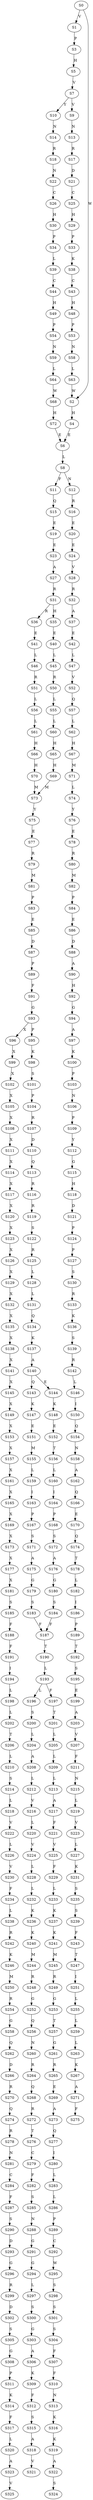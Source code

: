 strict digraph  {
	S0 -> S1 [ label = V ];
	S0 -> S2 [ label = W ];
	S1 -> S3 [ label = P ];
	S2 -> S4 [ label = H ];
	S3 -> S5 [ label = H ];
	S4 -> S6 [ label = E ];
	S5 -> S7 [ label = V ];
	S6 -> S8 [ label = L ];
	S7 -> S9 [ label = V ];
	S7 -> S10 [ label = Y ];
	S8 -> S11 [ label = F ];
	S8 -> S12 [ label = N ];
	S9 -> S13 [ label = N ];
	S10 -> S14 [ label = N ];
	S11 -> S15 [ label = Q ];
	S12 -> S16 [ label = R ];
	S13 -> S17 [ label = R ];
	S14 -> S18 [ label = R ];
	S15 -> S19 [ label = E ];
	S16 -> S20 [ label = E ];
	S17 -> S21 [ label = D ];
	S18 -> S22 [ label = N ];
	S19 -> S23 [ label = E ];
	S20 -> S24 [ label = E ];
	S21 -> S25 [ label = C ];
	S22 -> S26 [ label = C ];
	S23 -> S27 [ label = A ];
	S24 -> S28 [ label = V ];
	S25 -> S29 [ label = H ];
	S26 -> S30 [ label = H ];
	S27 -> S31 [ label = R ];
	S28 -> S32 [ label = R ];
	S29 -> S33 [ label = P ];
	S30 -> S34 [ label = P ];
	S31 -> S35 [ label = H ];
	S31 -> S36 [ label = R ];
	S32 -> S37 [ label = A ];
	S33 -> S38 [ label = K ];
	S34 -> S39 [ label = L ];
	S35 -> S40 [ label = E ];
	S36 -> S41 [ label = E ];
	S37 -> S42 [ label = E ];
	S38 -> S43 [ label = C ];
	S39 -> S44 [ label = C ];
	S40 -> S45 [ label = L ];
	S41 -> S46 [ label = L ];
	S42 -> S47 [ label = L ];
	S43 -> S48 [ label = H ];
	S44 -> S49 [ label = H ];
	S45 -> S50 [ label = R ];
	S46 -> S51 [ label = R ];
	S47 -> S52 [ label = V ];
	S48 -> S53 [ label = P ];
	S49 -> S54 [ label = P ];
	S50 -> S55 [ label = L ];
	S51 -> S56 [ label = L ];
	S52 -> S57 [ label = Q ];
	S53 -> S58 [ label = N ];
	S54 -> S59 [ label = N ];
	S55 -> S60 [ label = L ];
	S56 -> S61 [ label = L ];
	S57 -> S62 [ label = L ];
	S58 -> S63 [ label = L ];
	S59 -> S64 [ label = L ];
	S60 -> S65 [ label = H ];
	S61 -> S66 [ label = H ];
	S62 -> S67 [ label = H ];
	S63 -> S2 [ label = W ];
	S64 -> S68 [ label = W ];
	S65 -> S69 [ label = H ];
	S66 -> S70 [ label = H ];
	S67 -> S71 [ label = M ];
	S68 -> S72 [ label = H ];
	S69 -> S73 [ label = M ];
	S70 -> S73 [ label = M ];
	S71 -> S74 [ label = L ];
	S72 -> S6 [ label = E ];
	S73 -> S75 [ label = Y ];
	S74 -> S76 [ label = Y ];
	S75 -> S77 [ label = E ];
	S76 -> S78 [ label = E ];
	S77 -> S79 [ label = R ];
	S78 -> S80 [ label = R ];
	S79 -> S81 [ label = M ];
	S80 -> S82 [ label = M ];
	S81 -> S83 [ label = P ];
	S82 -> S84 [ label = P ];
	S83 -> S85 [ label = E ];
	S84 -> S86 [ label = E ];
	S85 -> S87 [ label = D ];
	S86 -> S88 [ label = D ];
	S87 -> S89 [ label = P ];
	S88 -> S90 [ label = A ];
	S89 -> S91 [ label = F ];
	S90 -> S92 [ label = H ];
	S91 -> S93 [ label = G ];
	S92 -> S94 [ label = G ];
	S93 -> S95 [ label = P ];
	S93 -> S96 [ label = X ];
	S94 -> S97 [ label = A ];
	S95 -> S98 [ label = K ];
	S96 -> S99 [ label = X ];
	S97 -> S100 [ label = K ];
	S98 -> S101 [ label = S ];
	S99 -> S102 [ label = X ];
	S100 -> S103 [ label = P ];
	S101 -> S104 [ label = P ];
	S102 -> S105 [ label = X ];
	S103 -> S106 [ label = N ];
	S104 -> S107 [ label = R ];
	S105 -> S108 [ label = X ];
	S106 -> S109 [ label = P ];
	S107 -> S110 [ label = D ];
	S108 -> S111 [ label = X ];
	S109 -> S112 [ label = Y ];
	S110 -> S113 [ label = Q ];
	S111 -> S114 [ label = X ];
	S112 -> S115 [ label = G ];
	S113 -> S116 [ label = R ];
	S114 -> S117 [ label = X ];
	S115 -> S118 [ label = H ];
	S116 -> S119 [ label = R ];
	S117 -> S120 [ label = X ];
	S118 -> S121 [ label = D ];
	S119 -> S122 [ label = S ];
	S120 -> S123 [ label = X ];
	S121 -> S124 [ label = P ];
	S122 -> S125 [ label = R ];
	S123 -> S126 [ label = X ];
	S124 -> S127 [ label = P ];
	S125 -> S128 [ label = L ];
	S126 -> S129 [ label = X ];
	S127 -> S130 [ label = S ];
	S128 -> S131 [ label = L ];
	S129 -> S132 [ label = X ];
	S130 -> S133 [ label = R ];
	S131 -> S134 [ label = Q ];
	S132 -> S135 [ label = X ];
	S133 -> S136 [ label = K ];
	S134 -> S137 [ label = K ];
	S135 -> S138 [ label = X ];
	S136 -> S139 [ label = S ];
	S137 -> S140 [ label = A ];
	S138 -> S141 [ label = X ];
	S139 -> S142 [ label = R ];
	S140 -> S143 [ label = Q ];
	S140 -> S144 [ label = E ];
	S141 -> S145 [ label = X ];
	S142 -> S146 [ label = L ];
	S143 -> S147 [ label = K ];
	S144 -> S148 [ label = K ];
	S145 -> S149 [ label = X ];
	S146 -> S150 [ label = I ];
	S147 -> S151 [ label = E ];
	S148 -> S152 [ label = E ];
	S149 -> S153 [ label = X ];
	S150 -> S154 [ label = Q ];
	S151 -> S155 [ label = M ];
	S152 -> S156 [ label = T ];
	S153 -> S157 [ label = X ];
	S154 -> S158 [ label = N ];
	S155 -> S159 [ label = L ];
	S156 -> S160 [ label = L ];
	S157 -> S161 [ label = X ];
	S158 -> S162 [ label = A ];
	S159 -> S163 [ label = I ];
	S160 -> S164 [ label = I ];
	S161 -> S165 [ label = X ];
	S162 -> S166 [ label = Q ];
	S163 -> S167 [ label = P ];
	S164 -> S168 [ label = P ];
	S165 -> S169 [ label = X ];
	S166 -> S170 [ label = E ];
	S167 -> S171 [ label = S ];
	S168 -> S172 [ label = S ];
	S169 -> S173 [ label = X ];
	S170 -> S174 [ label = Q ];
	S171 -> S175 [ label = A ];
	S172 -> S176 [ label = A ];
	S173 -> S177 [ label = X ];
	S174 -> S178 [ label = T ];
	S175 -> S179 [ label = G ];
	S176 -> S180 [ label = G ];
	S177 -> S181 [ label = X ];
	S178 -> S182 [ label = L ];
	S179 -> S183 [ label = S ];
	S180 -> S184 [ label = S ];
	S181 -> S185 [ label = S ];
	S182 -> S186 [ label = I ];
	S183 -> S187 [ label = F ];
	S184 -> S187 [ label = F ];
	S185 -> S188 [ label = F ];
	S186 -> S189 [ label = P ];
	S187 -> S190 [ label = T ];
	S188 -> S191 [ label = F ];
	S189 -> S192 [ label = T ];
	S190 -> S193 [ label = L ];
	S191 -> S194 [ label = I ];
	S192 -> S195 [ label = S ];
	S193 -> S196 [ label = L ];
	S193 -> S197 [ label = F ];
	S194 -> S198 [ label = L ];
	S195 -> S199 [ label = E ];
	S196 -> S200 [ label = S ];
	S197 -> S201 [ label = T ];
	S198 -> S202 [ label = L ];
	S199 -> S203 [ label = A ];
	S200 -> S204 [ label = L ];
	S201 -> S205 [ label = L ];
	S202 -> S206 [ label = T ];
	S203 -> S207 [ label = V ];
	S204 -> S208 [ label = A ];
	S205 -> S209 [ label = L ];
	S206 -> S210 [ label = L ];
	S207 -> S211 [ label = F ];
	S208 -> S212 [ label = L ];
	S209 -> S213 [ label = L ];
	S210 -> S214 [ label = S ];
	S211 -> S215 [ label = N ];
	S212 -> S216 [ label = V ];
	S213 -> S217 [ label = A ];
	S214 -> S218 [ label = L ];
	S215 -> S219 [ label = L ];
	S216 -> S220 [ label = L ];
	S217 -> S221 [ label = F ];
	S218 -> S222 [ label = V ];
	S219 -> S223 [ label = V ];
	S220 -> S224 [ label = V ];
	S221 -> S225 [ label = V ];
	S222 -> S226 [ label = L ];
	S223 -> S227 [ label = L ];
	S224 -> S228 [ label = L ];
	S225 -> S229 [ label = F ];
	S226 -> S230 [ label = V ];
	S227 -> S231 [ label = K ];
	S228 -> S232 [ label = L ];
	S229 -> S233 [ label = L ];
	S230 -> S234 [ label = F ];
	S231 -> S235 [ label = S ];
	S232 -> S236 [ label = K ];
	S233 -> S237 [ label = K ];
	S234 -> S238 [ label = L ];
	S235 -> S239 [ label = S ];
	S236 -> S240 [ label = K ];
	S237 -> S241 [ label = K ];
	S238 -> S242 [ label = R ];
	S239 -> S243 [ label = F ];
	S240 -> S244 [ label = M ];
	S241 -> S245 [ label = M ];
	S242 -> S246 [ label = K ];
	S243 -> S247 [ label = T ];
	S244 -> S248 [ label = R ];
	S245 -> S249 [ label = R ];
	S246 -> S250 [ label = M ];
	S247 -> S251 [ label = I ];
	S248 -> S252 [ label = G ];
	S249 -> S253 [ label = G ];
	S250 -> S254 [ label = R ];
	S251 -> S255 [ label = L ];
	S252 -> S256 [ label = Q ];
	S253 -> S257 [ label = T ];
	S254 -> S258 [ label = G ];
	S255 -> S259 [ label = L ];
	S256 -> S260 [ label = N ];
	S257 -> S261 [ label = G ];
	S258 -> S262 [ label = Q ];
	S259 -> S263 [ label = L ];
	S260 -> S264 [ label = R ];
	S261 -> S265 [ label = R ];
	S262 -> S266 [ label = D ];
	S263 -> S267 [ label = K ];
	S264 -> S268 [ label = Q ];
	S265 -> S269 [ label = E ];
	S266 -> S270 [ label = R ];
	S267 -> S271 [ label = A ];
	S268 -> S272 [ label = R ];
	S269 -> S273 [ label = A ];
	S270 -> S274 [ label = Q ];
	S271 -> S275 [ label = F ];
	S272 -> S276 [ label = T ];
	S273 -> S277 [ label = Q ];
	S274 -> S278 [ label = R ];
	S276 -> S279 [ label = C ];
	S277 -> S280 [ label = I ];
	S278 -> S281 [ label = N ];
	S279 -> S282 [ label = F ];
	S280 -> S283 [ label = L ];
	S281 -> S284 [ label = C ];
	S282 -> S285 [ label = S ];
	S283 -> S286 [ label = L ];
	S284 -> S287 [ label = F ];
	S285 -> S288 [ label = N ];
	S286 -> S289 [ label = P ];
	S287 -> S290 [ label = S ];
	S288 -> S291 [ label = G ];
	S289 -> S292 [ label = C ];
	S290 -> S293 [ label = D ];
	S291 -> S294 [ label = G ];
	S292 -> S295 [ label = W ];
	S293 -> S296 [ label = G ];
	S294 -> S297 [ label = L ];
	S295 -> S298 [ label = S ];
	S296 -> S299 [ label = R ];
	S297 -> S300 [ label = S ];
	S298 -> S301 [ label = S ];
	S299 -> S302 [ label = D ];
	S300 -> S303 [ label = G ];
	S301 -> S304 [ label = S ];
	S302 -> S305 [ label = S ];
	S303 -> S306 [ label = A ];
	S304 -> S307 [ label = F ];
	S305 -> S308 [ label = G ];
	S306 -> S309 [ label = K ];
	S307 -> S310 [ label = F ];
	S308 -> S311 [ label = P ];
	S309 -> S312 [ label = F ];
	S310 -> S313 [ label = N ];
	S311 -> S314 [ label = K ];
	S312 -> S315 [ label = S ];
	S313 -> S316 [ label = K ];
	S314 -> S317 [ label = F ];
	S315 -> S318 [ label = A ];
	S316 -> S319 [ label = K ];
	S317 -> S320 [ label = L ];
	S318 -> S321 [ label = V ];
	S319 -> S322 [ label = A ];
	S320 -> S323 [ label = A ];
	S322 -> S324 [ label = S ];
	S323 -> S325 [ label = V ];
}
